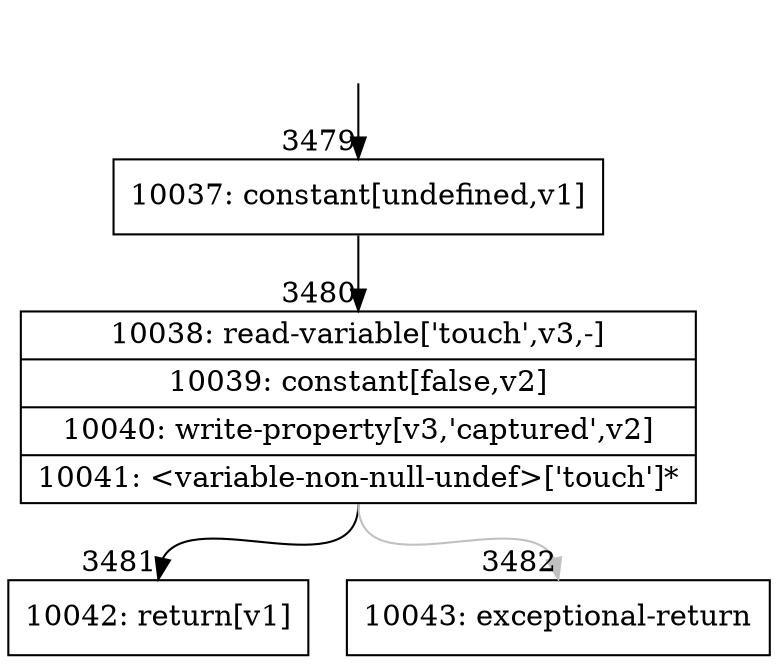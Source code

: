 digraph {
rankdir="TD"
BB_entry198[shape=none,label=""];
BB_entry198 -> BB3479 [tailport=s, headport=n, headlabel="    3479"]
BB3479 [shape=record label="{10037: constant[undefined,v1]}" ] 
BB3479 -> BB3480 [tailport=s, headport=n, headlabel="      3480"]
BB3480 [shape=record label="{10038: read-variable['touch',v3,-]|10039: constant[false,v2]|10040: write-property[v3,'captured',v2]|10041: \<variable-non-null-undef\>['touch']*}" ] 
BB3480 -> BB3481 [tailport=s, headport=n, headlabel="      3481"]
BB3480 -> BB3482 [tailport=s, headport=n, color=gray, headlabel="      3482"]
BB3481 [shape=record label="{10042: return[v1]}" ] 
BB3482 [shape=record label="{10043: exceptional-return}" ] 
//#$~ 3979
}
